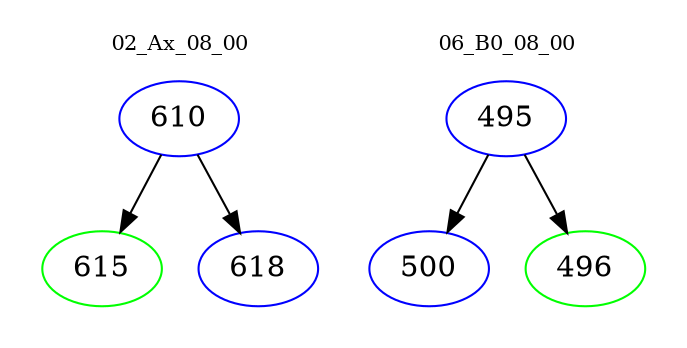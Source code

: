 digraph{
subgraph cluster_0 {
color = white
label = "02_Ax_08_00";
fontsize=10;
T0_610 [label="610", color="blue"]
T0_610 -> T0_615 [color="black"]
T0_615 [label="615", color="green"]
T0_610 -> T0_618 [color="black"]
T0_618 [label="618", color="blue"]
}
subgraph cluster_1 {
color = white
label = "06_B0_08_00";
fontsize=10;
T1_495 [label="495", color="blue"]
T1_495 -> T1_500 [color="black"]
T1_500 [label="500", color="blue"]
T1_495 -> T1_496 [color="black"]
T1_496 [label="496", color="green"]
}
}
